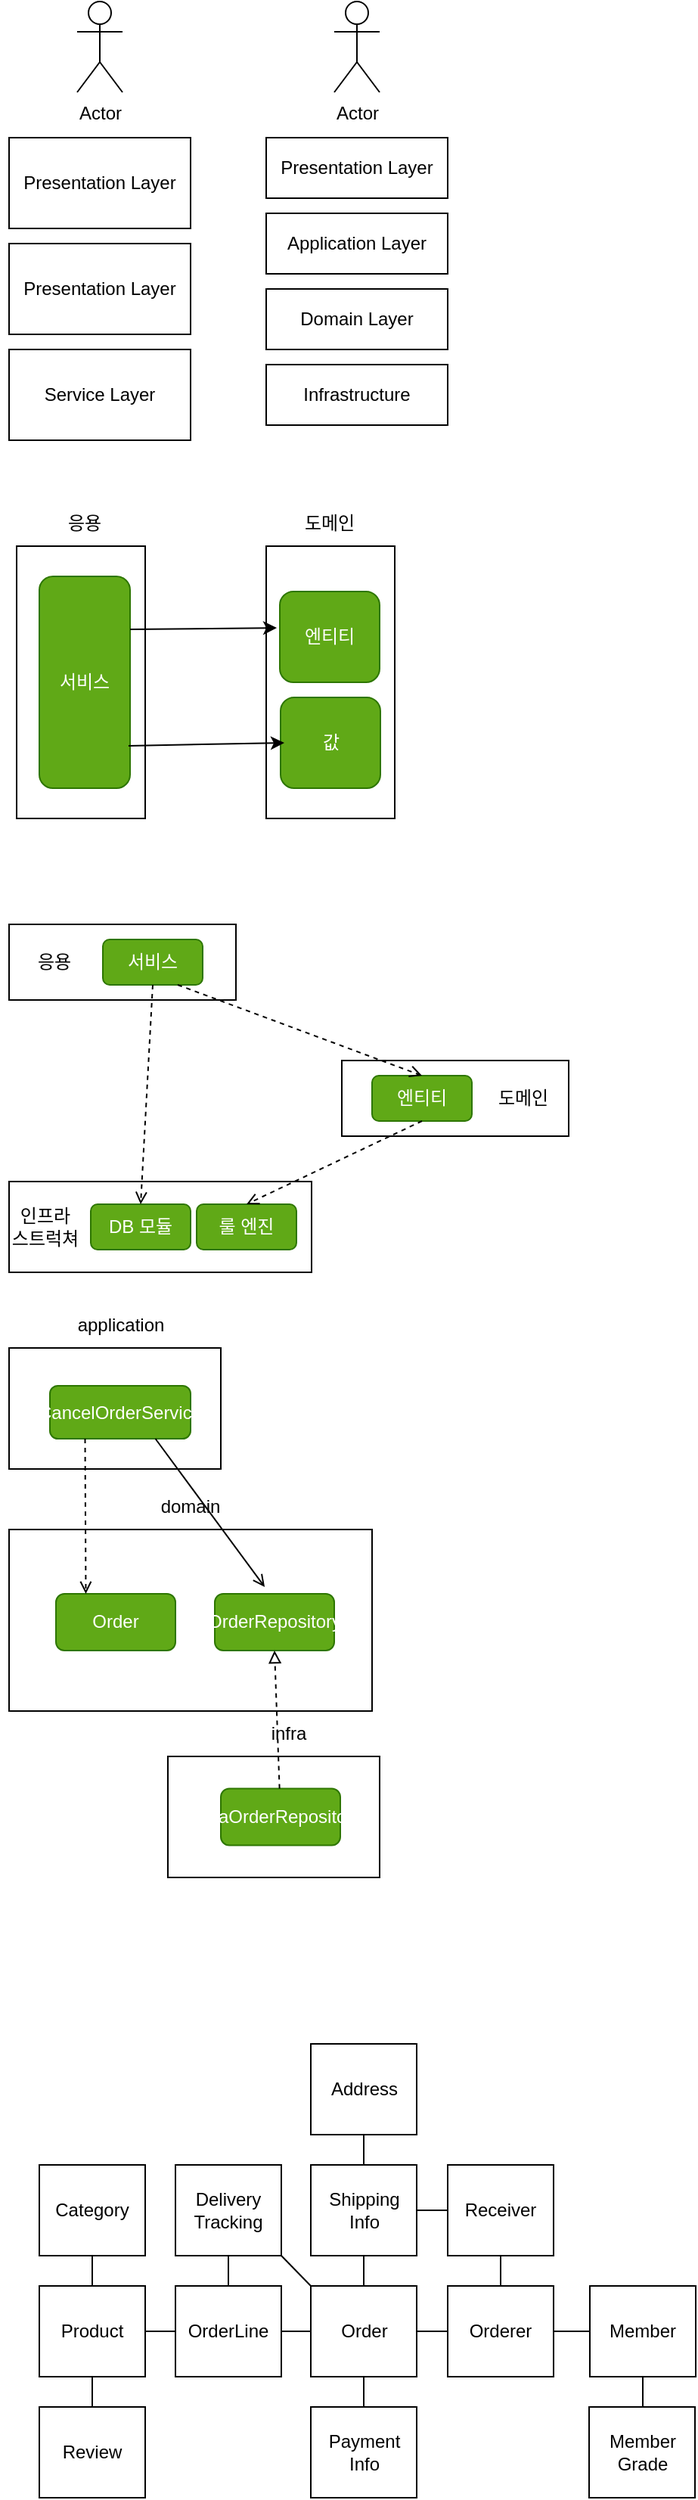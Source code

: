 <mxfile version="21.3.5" type="github">
  <diagram name="페이지-1" id="Y4-RYcunbu9aRbEV_naR">
    <mxGraphModel dx="748" dy="693" grid="1" gridSize="10" guides="1" tooltips="1" connect="1" arrows="1" fold="1" page="1" pageScale="1" pageWidth="827" pageHeight="1169" math="0" shadow="0">
      <root>
        <mxCell id="0" />
        <mxCell id="1" parent="0" />
        <mxCell id="QpR7jnTuusSYjtvRaTHo-1" value="Presentation Layer" style="rounded=0;whiteSpace=wrap;html=1;" parent="1" vertex="1">
          <mxGeometry x="50" y="130" width="120" height="60" as="geometry" />
        </mxCell>
        <mxCell id="QpR7jnTuusSYjtvRaTHo-2" value="Presentation Layer" style="rounded=0;whiteSpace=wrap;html=1;" parent="1" vertex="1">
          <mxGeometry x="50" y="200" width="120" height="60" as="geometry" />
        </mxCell>
        <mxCell id="QpR7jnTuusSYjtvRaTHo-3" value="Service Layer" style="rounded=0;whiteSpace=wrap;html=1;" parent="1" vertex="1">
          <mxGeometry x="50" y="270" width="120" height="60" as="geometry" />
        </mxCell>
        <mxCell id="QpR7jnTuusSYjtvRaTHo-5" value="Actor" style="shape=umlActor;verticalLabelPosition=bottom;verticalAlign=top;html=1;outlineConnect=0;" parent="1" vertex="1">
          <mxGeometry x="95" y="40" width="30" height="60" as="geometry" />
        </mxCell>
        <mxCell id="QpR7jnTuusSYjtvRaTHo-8" value="Presentation Layer" style="rounded=0;whiteSpace=wrap;html=1;" parent="1" vertex="1">
          <mxGeometry x="220" y="130" width="120" height="40" as="geometry" />
        </mxCell>
        <mxCell id="QpR7jnTuusSYjtvRaTHo-9" value="Application Layer" style="rounded=0;whiteSpace=wrap;html=1;" parent="1" vertex="1">
          <mxGeometry x="220" y="180" width="120" height="40" as="geometry" />
        </mxCell>
        <mxCell id="QpR7jnTuusSYjtvRaTHo-10" value="Domain Layer" style="rounded=0;whiteSpace=wrap;html=1;" parent="1" vertex="1">
          <mxGeometry x="220" y="230" width="120" height="40" as="geometry" />
        </mxCell>
        <mxCell id="QpR7jnTuusSYjtvRaTHo-12" value="Actor" style="shape=umlActor;verticalLabelPosition=bottom;verticalAlign=top;html=1;outlineConnect=0;" parent="1" vertex="1">
          <mxGeometry x="265" y="40" width="30" height="60" as="geometry" />
        </mxCell>
        <mxCell id="QpR7jnTuusSYjtvRaTHo-13" value="Infrastructure" style="rounded=0;whiteSpace=wrap;html=1;" parent="1" vertex="1">
          <mxGeometry x="220" y="280" width="120" height="40" as="geometry" />
        </mxCell>
        <mxCell id="_smx-A8lJI-glC0TWi5C-1" value="" style="rounded=0;whiteSpace=wrap;html=1;" vertex="1" parent="1">
          <mxGeometry x="55" y="400" width="85" height="180" as="geometry" />
        </mxCell>
        <mxCell id="_smx-A8lJI-glC0TWi5C-2" value="" style="rounded=0;whiteSpace=wrap;html=1;" vertex="1" parent="1">
          <mxGeometry x="220" y="400" width="85" height="180" as="geometry" />
        </mxCell>
        <mxCell id="_smx-A8lJI-glC0TWi5C-3" value="서비스" style="rounded=1;whiteSpace=wrap;html=1;fillColor=#60a917;fontColor=#ffffff;strokeColor=#2D7600;" vertex="1" parent="1">
          <mxGeometry x="70" y="420" width="60" height="140" as="geometry" />
        </mxCell>
        <mxCell id="_smx-A8lJI-glC0TWi5C-4" value="엔티티" style="rounded=1;whiteSpace=wrap;html=1;fillColor=#60a917;fontColor=#ffffff;strokeColor=#2D7600;" vertex="1" parent="1">
          <mxGeometry x="229" y="430" width="66" height="60" as="geometry" />
        </mxCell>
        <mxCell id="_smx-A8lJI-glC0TWi5C-5" value="값" style="rounded=1;whiteSpace=wrap;html=1;fillColor=#60a917;fontColor=#ffffff;strokeColor=#2D7600;" vertex="1" parent="1">
          <mxGeometry x="229.5" y="500" width="66" height="60" as="geometry" />
        </mxCell>
        <mxCell id="_smx-A8lJI-glC0TWi5C-6" value="응용" style="text;html=1;strokeColor=none;fillColor=none;align=center;verticalAlign=middle;whiteSpace=wrap;rounded=0;" vertex="1" parent="1">
          <mxGeometry x="70" y="370" width="60" height="30" as="geometry" />
        </mxCell>
        <mxCell id="_smx-A8lJI-glC0TWi5C-7" value="도메인" style="text;html=1;strokeColor=none;fillColor=none;align=center;verticalAlign=middle;whiteSpace=wrap;rounded=0;" vertex="1" parent="1">
          <mxGeometry x="232" y="370" width="60" height="30" as="geometry" />
        </mxCell>
        <mxCell id="_smx-A8lJI-glC0TWi5C-8" value="" style="endArrow=classic;html=1;rounded=0;exitX=1;exitY=0.25;exitDx=0;exitDy=0;entryX=-0.03;entryY=0.4;entryDx=0;entryDy=0;entryPerimeter=0;" edge="1" parent="1" source="_smx-A8lJI-glC0TWi5C-3" target="_smx-A8lJI-glC0TWi5C-4">
          <mxGeometry width="50" height="50" relative="1" as="geometry">
            <mxPoint x="360" y="420" as="sourcePoint" />
            <mxPoint x="410" y="370" as="targetPoint" />
          </mxGeometry>
        </mxCell>
        <mxCell id="_smx-A8lJI-glC0TWi5C-9" value="" style="endArrow=classic;html=1;rounded=0;exitX=0.983;exitY=0.8;exitDx=0;exitDy=0;entryX=-0.03;entryY=0.4;entryDx=0;entryDy=0;entryPerimeter=0;exitPerimeter=0;" edge="1" parent="1" source="_smx-A8lJI-glC0TWi5C-3">
          <mxGeometry width="50" height="50" relative="1" as="geometry">
            <mxPoint x="135" y="531" as="sourcePoint" />
            <mxPoint x="232" y="530" as="targetPoint" />
          </mxGeometry>
        </mxCell>
        <mxCell id="_smx-A8lJI-glC0TWi5C-10" value="" style="rounded=0;whiteSpace=wrap;html=1;" vertex="1" parent="1">
          <mxGeometry x="50" y="650" width="150" height="50" as="geometry" />
        </mxCell>
        <mxCell id="_smx-A8lJI-glC0TWi5C-11" value="" style="rounded=0;whiteSpace=wrap;html=1;" vertex="1" parent="1">
          <mxGeometry x="270" y="740" width="150" height="50" as="geometry" />
        </mxCell>
        <mxCell id="_smx-A8lJI-glC0TWi5C-12" value="" style="rounded=0;whiteSpace=wrap;html=1;" vertex="1" parent="1">
          <mxGeometry x="50" y="820" width="200" height="60" as="geometry" />
        </mxCell>
        <mxCell id="_smx-A8lJI-glC0TWi5C-13" value="서비스" style="rounded=1;whiteSpace=wrap;html=1;fillColor=#60a917;fontColor=#ffffff;strokeColor=#2D7600;" vertex="1" parent="1">
          <mxGeometry x="112" y="660" width="66" height="30" as="geometry" />
        </mxCell>
        <mxCell id="_smx-A8lJI-glC0TWi5C-14" value="엔티티" style="rounded=1;whiteSpace=wrap;html=1;fillColor=#60a917;fontColor=#ffffff;strokeColor=#2D7600;" vertex="1" parent="1">
          <mxGeometry x="290" y="750" width="66" height="30" as="geometry" />
        </mxCell>
        <mxCell id="_smx-A8lJI-glC0TWi5C-15" value="DB 모듈" style="rounded=1;whiteSpace=wrap;html=1;fillColor=#60a917;fontColor=#ffffff;strokeColor=#2D7600;" vertex="1" parent="1">
          <mxGeometry x="104" y="835" width="66" height="30" as="geometry" />
        </mxCell>
        <mxCell id="_smx-A8lJI-glC0TWi5C-16" value="룰 엔진" style="rounded=1;whiteSpace=wrap;html=1;fillColor=#60a917;fontColor=#ffffff;strokeColor=#2D7600;" vertex="1" parent="1">
          <mxGeometry x="174" y="835" width="66" height="30" as="geometry" />
        </mxCell>
        <mxCell id="_smx-A8lJI-glC0TWi5C-17" value="응용" style="text;html=1;strokeColor=none;fillColor=none;align=center;verticalAlign=middle;whiteSpace=wrap;rounded=0;" vertex="1" parent="1">
          <mxGeometry x="50" y="660" width="60" height="30" as="geometry" />
        </mxCell>
        <mxCell id="_smx-A8lJI-glC0TWi5C-18" value="도메인" style="text;html=1;strokeColor=none;fillColor=none;align=center;verticalAlign=middle;whiteSpace=wrap;rounded=0;" vertex="1" parent="1">
          <mxGeometry x="360" y="750" width="60" height="30" as="geometry" />
        </mxCell>
        <mxCell id="_smx-A8lJI-glC0TWi5C-19" value="인프라&lt;br&gt;스트럭쳐" style="text;html=1;strokeColor=none;fillColor=none;align=center;verticalAlign=middle;whiteSpace=wrap;rounded=0;" vertex="1" parent="1">
          <mxGeometry x="44" y="835" width="60" height="30" as="geometry" />
        </mxCell>
        <mxCell id="_smx-A8lJI-glC0TWi5C-20" value="" style="endArrow=open;html=1;rounded=0;entryX=0.5;entryY=0;entryDx=0;entryDy=0;exitX=0.5;exitY=1;exitDx=0;exitDy=0;dashed=1;endFill=0;" edge="1" parent="1" source="_smx-A8lJI-glC0TWi5C-13" target="_smx-A8lJI-glC0TWi5C-15">
          <mxGeometry width="50" height="50" relative="1" as="geometry">
            <mxPoint x="360" y="670" as="sourcePoint" />
            <mxPoint x="410" y="620" as="targetPoint" />
          </mxGeometry>
        </mxCell>
        <mxCell id="_smx-A8lJI-glC0TWi5C-21" value="" style="endArrow=open;html=1;rounded=0;entryX=0.5;entryY=0;entryDx=0;entryDy=0;exitX=0.75;exitY=1;exitDx=0;exitDy=0;dashed=1;endFill=0;" edge="1" parent="1" source="_smx-A8lJI-glC0TWi5C-13" target="_smx-A8lJI-glC0TWi5C-14">
          <mxGeometry width="50" height="50" relative="1" as="geometry">
            <mxPoint x="155" y="700" as="sourcePoint" />
            <mxPoint x="147" y="845" as="targetPoint" />
          </mxGeometry>
        </mxCell>
        <mxCell id="_smx-A8lJI-glC0TWi5C-22" value="" style="endArrow=open;html=1;rounded=0;entryX=0.5;entryY=0;entryDx=0;entryDy=0;exitX=0.5;exitY=1;exitDx=0;exitDy=0;dashed=1;endFill=0;" edge="1" parent="1" source="_smx-A8lJI-glC0TWi5C-14" target="_smx-A8lJI-glC0TWi5C-16">
          <mxGeometry width="50" height="50" relative="1" as="geometry">
            <mxPoint x="172" y="700" as="sourcePoint" />
            <mxPoint x="333" y="760" as="targetPoint" />
          </mxGeometry>
        </mxCell>
        <mxCell id="_smx-A8lJI-glC0TWi5C-23" value="" style="rounded=0;whiteSpace=wrap;html=1;" vertex="1" parent="1">
          <mxGeometry x="50" y="930" width="140" height="80" as="geometry" />
        </mxCell>
        <mxCell id="_smx-A8lJI-glC0TWi5C-24" value="" style="rounded=0;whiteSpace=wrap;html=1;" vertex="1" parent="1">
          <mxGeometry x="50" y="1050" width="240" height="120" as="geometry" />
        </mxCell>
        <mxCell id="_smx-A8lJI-glC0TWi5C-25" value="" style="rounded=0;whiteSpace=wrap;html=1;" vertex="1" parent="1">
          <mxGeometry x="155" y="1200" width="140" height="80" as="geometry" />
        </mxCell>
        <mxCell id="_smx-A8lJI-glC0TWi5C-26" value="CancelOrderService" style="rounded=1;whiteSpace=wrap;html=1;fillColor=#60a917;fontColor=#ffffff;strokeColor=#2D7600;" vertex="1" parent="1">
          <mxGeometry x="77" y="955" width="93" height="35" as="geometry" />
        </mxCell>
        <mxCell id="_smx-A8lJI-glC0TWi5C-27" value="Order" style="rounded=1;whiteSpace=wrap;html=1;fillColor=#60a917;fontColor=#ffffff;strokeColor=#2D7600;" vertex="1" parent="1">
          <mxGeometry x="81" y="1092.5" width="79" height="37.5" as="geometry" />
        </mxCell>
        <mxCell id="_smx-A8lJI-glC0TWi5C-28" value="OrderRepository" style="rounded=1;whiteSpace=wrap;html=1;fillColor=#60a917;fontColor=#ffffff;strokeColor=#2D7600;" vertex="1" parent="1">
          <mxGeometry x="186" y="1092.5" width="79" height="37.5" as="geometry" />
        </mxCell>
        <mxCell id="_smx-A8lJI-glC0TWi5C-29" value="JpaOrderRepository" style="rounded=1;whiteSpace=wrap;html=1;fillColor=#60a917;fontColor=#ffffff;strokeColor=#2D7600;" vertex="1" parent="1">
          <mxGeometry x="190" y="1221.25" width="79" height="37.5" as="geometry" />
        </mxCell>
        <mxCell id="_smx-A8lJI-glC0TWi5C-30" value="application" style="text;html=1;strokeColor=none;fillColor=none;align=center;verticalAlign=middle;whiteSpace=wrap;rounded=0;" vertex="1" parent="1">
          <mxGeometry x="93.5" y="900" width="60" height="30" as="geometry" />
        </mxCell>
        <mxCell id="_smx-A8lJI-glC0TWi5C-31" value="domain" style="text;html=1;strokeColor=none;fillColor=none;align=center;verticalAlign=middle;whiteSpace=wrap;rounded=0;" vertex="1" parent="1">
          <mxGeometry x="140" y="1020" width="60" height="30" as="geometry" />
        </mxCell>
        <mxCell id="_smx-A8lJI-glC0TWi5C-32" value="infra" style="text;html=1;strokeColor=none;fillColor=none;align=center;verticalAlign=middle;whiteSpace=wrap;rounded=0;" vertex="1" parent="1">
          <mxGeometry x="205" y="1170" width="60" height="30" as="geometry" />
        </mxCell>
        <mxCell id="_smx-A8lJI-glC0TWi5C-33" value="" style="endArrow=open;html=1;rounded=0;entryX=0.25;entryY=0;entryDx=0;entryDy=0;exitX=0.25;exitY=1;exitDx=0;exitDy=0;dashed=1;endFill=0;" edge="1" parent="1" source="_smx-A8lJI-glC0TWi5C-26" target="_smx-A8lJI-glC0TWi5C-27">
          <mxGeometry width="50" height="50" relative="1" as="geometry">
            <mxPoint x="420" y="1025" as="sourcePoint" />
            <mxPoint x="412" y="1170" as="targetPoint" />
          </mxGeometry>
        </mxCell>
        <mxCell id="_smx-A8lJI-glC0TWi5C-34" value="" style="endArrow=open;html=1;rounded=0;entryX=0.418;entryY=-0.12;entryDx=0;entryDy=0;exitX=0.75;exitY=1;exitDx=0;exitDy=0;entryPerimeter=0;endFill=0;" edge="1" parent="1" source="_smx-A8lJI-glC0TWi5C-26" target="_smx-A8lJI-glC0TWi5C-28">
          <mxGeometry width="50" height="50" relative="1" as="geometry">
            <mxPoint x="110" y="1000" as="sourcePoint" />
            <mxPoint x="111" y="1103" as="targetPoint" />
          </mxGeometry>
        </mxCell>
        <mxCell id="_smx-A8lJI-glC0TWi5C-35" value="" style="endArrow=block;html=1;rounded=0;endFill=0;entryX=0.5;entryY=1;entryDx=0;entryDy=0;dashed=1;" edge="1" parent="1" source="_smx-A8lJI-glC0TWi5C-29" target="_smx-A8lJI-glC0TWi5C-28">
          <mxGeometry width="50" height="50" relative="1" as="geometry">
            <mxPoint x="157" y="1000" as="sourcePoint" />
            <mxPoint x="360" y="1140" as="targetPoint" />
          </mxGeometry>
        </mxCell>
        <mxCell id="_smx-A8lJI-glC0TWi5C-52" style="edgeStyle=orthogonalEdgeStyle;rounded=0;orthogonalLoop=1;jettySize=auto;html=1;endArrow=none;endFill=0;" edge="1" parent="1" source="_smx-A8lJI-glC0TWi5C-36" target="_smx-A8lJI-glC0TWi5C-37">
          <mxGeometry relative="1" as="geometry" />
        </mxCell>
        <mxCell id="_smx-A8lJI-glC0TWi5C-36" value="Category" style="rounded=0;whiteSpace=wrap;html=1;" vertex="1" parent="1">
          <mxGeometry x="70" y="1470" width="70" height="60" as="geometry" />
        </mxCell>
        <mxCell id="_smx-A8lJI-glC0TWi5C-53" style="edgeStyle=orthogonalEdgeStyle;rounded=0;orthogonalLoop=1;jettySize=auto;html=1;endArrow=none;endFill=0;" edge="1" parent="1" source="_smx-A8lJI-glC0TWi5C-37" target="_smx-A8lJI-glC0TWi5C-38">
          <mxGeometry relative="1" as="geometry" />
        </mxCell>
        <mxCell id="_smx-A8lJI-glC0TWi5C-63" style="edgeStyle=orthogonalEdgeStyle;rounded=0;orthogonalLoop=1;jettySize=auto;html=1;endArrow=none;endFill=0;" edge="1" parent="1" source="_smx-A8lJI-glC0TWi5C-37" target="_smx-A8lJI-glC0TWi5C-40">
          <mxGeometry relative="1" as="geometry" />
        </mxCell>
        <mxCell id="_smx-A8lJI-glC0TWi5C-37" value="Product" style="rounded=0;whiteSpace=wrap;html=1;" vertex="1" parent="1">
          <mxGeometry x="70" y="1550" width="70" height="60" as="geometry" />
        </mxCell>
        <mxCell id="_smx-A8lJI-glC0TWi5C-38" value="Review" style="rounded=0;whiteSpace=wrap;html=1;" vertex="1" parent="1">
          <mxGeometry x="70" y="1630" width="70" height="60" as="geometry" />
        </mxCell>
        <mxCell id="_smx-A8lJI-glC0TWi5C-64" style="edgeStyle=orthogonalEdgeStyle;rounded=0;orthogonalLoop=1;jettySize=auto;html=1;endArrow=none;endFill=0;" edge="1" parent="1" source="_smx-A8lJI-glC0TWi5C-40" target="_smx-A8lJI-glC0TWi5C-43">
          <mxGeometry relative="1" as="geometry" />
        </mxCell>
        <mxCell id="_smx-A8lJI-glC0TWi5C-40" value="OrderLine" style="rounded=0;whiteSpace=wrap;html=1;" vertex="1" parent="1">
          <mxGeometry x="160" y="1550" width="70" height="60" as="geometry" />
        </mxCell>
        <mxCell id="_smx-A8lJI-glC0TWi5C-60" style="edgeStyle=orthogonalEdgeStyle;rounded=0;orthogonalLoop=1;jettySize=auto;html=1;endArrow=none;endFill=0;" edge="1" parent="1" source="_smx-A8lJI-glC0TWi5C-41" target="_smx-A8lJI-glC0TWi5C-40">
          <mxGeometry relative="1" as="geometry" />
        </mxCell>
        <mxCell id="_smx-A8lJI-glC0TWi5C-61" style="rounded=0;orthogonalLoop=1;jettySize=auto;html=1;entryX=0;entryY=0;entryDx=0;entryDy=0;exitX=1;exitY=1;exitDx=0;exitDy=0;endArrow=none;endFill=0;" edge="1" parent="1" source="_smx-A8lJI-glC0TWi5C-41" target="_smx-A8lJI-glC0TWi5C-43">
          <mxGeometry relative="1" as="geometry" />
        </mxCell>
        <mxCell id="_smx-A8lJI-glC0TWi5C-41" value="Delivery&lt;br&gt;Tracking" style="rounded=0;whiteSpace=wrap;html=1;" vertex="1" parent="1">
          <mxGeometry x="160" y="1470" width="70" height="60" as="geometry" />
        </mxCell>
        <mxCell id="_smx-A8lJI-glC0TWi5C-57" style="edgeStyle=orthogonalEdgeStyle;rounded=0;orthogonalLoop=1;jettySize=auto;html=1;entryX=0;entryY=0.5;entryDx=0;entryDy=0;endArrow=none;endFill=0;" edge="1" parent="1" source="_smx-A8lJI-glC0TWi5C-42" target="_smx-A8lJI-glC0TWi5C-46">
          <mxGeometry relative="1" as="geometry" />
        </mxCell>
        <mxCell id="_smx-A8lJI-glC0TWi5C-58" style="edgeStyle=orthogonalEdgeStyle;rounded=0;orthogonalLoop=1;jettySize=auto;html=1;entryX=0.5;entryY=0;entryDx=0;entryDy=0;endArrow=none;endFill=0;" edge="1" parent="1" source="_smx-A8lJI-glC0TWi5C-42" target="_smx-A8lJI-glC0TWi5C-43">
          <mxGeometry relative="1" as="geometry" />
        </mxCell>
        <mxCell id="_smx-A8lJI-glC0TWi5C-42" value="Shipping&lt;br&gt;Info" style="rounded=0;whiteSpace=wrap;html=1;" vertex="1" parent="1">
          <mxGeometry x="249.5" y="1470" width="70" height="60" as="geometry" />
        </mxCell>
        <mxCell id="_smx-A8lJI-glC0TWi5C-54" style="edgeStyle=orthogonalEdgeStyle;rounded=0;orthogonalLoop=1;jettySize=auto;html=1;endArrow=none;endFill=0;" edge="1" parent="1" source="_smx-A8lJI-glC0TWi5C-43" target="_smx-A8lJI-glC0TWi5C-44">
          <mxGeometry relative="1" as="geometry" />
        </mxCell>
        <mxCell id="_smx-A8lJI-glC0TWi5C-55" style="edgeStyle=orthogonalEdgeStyle;rounded=0;orthogonalLoop=1;jettySize=auto;html=1;entryX=0;entryY=0.5;entryDx=0;entryDy=0;endArrow=none;endFill=0;" edge="1" parent="1" source="_smx-A8lJI-glC0TWi5C-43" target="_smx-A8lJI-glC0TWi5C-47">
          <mxGeometry relative="1" as="geometry" />
        </mxCell>
        <mxCell id="_smx-A8lJI-glC0TWi5C-43" value="Order" style="rounded=0;whiteSpace=wrap;html=1;" vertex="1" parent="1">
          <mxGeometry x="249.5" y="1550" width="70" height="60" as="geometry" />
        </mxCell>
        <mxCell id="_smx-A8lJI-glC0TWi5C-44" value="Payment&lt;br&gt;Info" style="rounded=0;whiteSpace=wrap;html=1;" vertex="1" parent="1">
          <mxGeometry x="249.5" y="1630" width="70" height="60" as="geometry" />
        </mxCell>
        <mxCell id="_smx-A8lJI-glC0TWi5C-59" style="edgeStyle=orthogonalEdgeStyle;rounded=0;orthogonalLoop=1;jettySize=auto;html=1;entryX=0.5;entryY=0;entryDx=0;entryDy=0;endArrow=none;endFill=0;" edge="1" parent="1" source="_smx-A8lJI-glC0TWi5C-45" target="_smx-A8lJI-glC0TWi5C-42">
          <mxGeometry relative="1" as="geometry" />
        </mxCell>
        <mxCell id="_smx-A8lJI-glC0TWi5C-45" value="Address" style="rounded=0;whiteSpace=wrap;html=1;" vertex="1" parent="1">
          <mxGeometry x="249.5" y="1390" width="70" height="60" as="geometry" />
        </mxCell>
        <mxCell id="_smx-A8lJI-glC0TWi5C-56" style="edgeStyle=orthogonalEdgeStyle;rounded=0;orthogonalLoop=1;jettySize=auto;html=1;entryX=0.5;entryY=0;entryDx=0;entryDy=0;endArrow=none;endFill=0;" edge="1" parent="1" source="_smx-A8lJI-glC0TWi5C-46" target="_smx-A8lJI-glC0TWi5C-47">
          <mxGeometry relative="1" as="geometry" />
        </mxCell>
        <mxCell id="_smx-A8lJI-glC0TWi5C-46" value="Receiver" style="rounded=0;whiteSpace=wrap;html=1;" vertex="1" parent="1">
          <mxGeometry x="340" y="1470" width="70" height="60" as="geometry" />
        </mxCell>
        <mxCell id="_smx-A8lJI-glC0TWi5C-65" style="edgeStyle=orthogonalEdgeStyle;rounded=0;orthogonalLoop=1;jettySize=auto;html=1;entryX=0;entryY=0.5;entryDx=0;entryDy=0;endArrow=none;endFill=0;" edge="1" parent="1" source="_smx-A8lJI-glC0TWi5C-47" target="_smx-A8lJI-glC0TWi5C-48">
          <mxGeometry relative="1" as="geometry" />
        </mxCell>
        <mxCell id="_smx-A8lJI-glC0TWi5C-47" value="Orderer" style="rounded=0;whiteSpace=wrap;html=1;" vertex="1" parent="1">
          <mxGeometry x="340" y="1550" width="70" height="60" as="geometry" />
        </mxCell>
        <mxCell id="_smx-A8lJI-glC0TWi5C-66" style="edgeStyle=orthogonalEdgeStyle;rounded=0;orthogonalLoop=1;jettySize=auto;html=1;entryX=0.5;entryY=0;entryDx=0;entryDy=0;endArrow=none;endFill=0;" edge="1" parent="1" source="_smx-A8lJI-glC0TWi5C-48" target="_smx-A8lJI-glC0TWi5C-49">
          <mxGeometry relative="1" as="geometry" />
        </mxCell>
        <mxCell id="_smx-A8lJI-glC0TWi5C-48" value="Member" style="rounded=0;whiteSpace=wrap;html=1;" vertex="1" parent="1">
          <mxGeometry x="434" y="1550" width="70" height="60" as="geometry" />
        </mxCell>
        <mxCell id="_smx-A8lJI-glC0TWi5C-49" value="Member&lt;br&gt;Grade" style="rounded=0;whiteSpace=wrap;html=1;" vertex="1" parent="1">
          <mxGeometry x="433.5" y="1630" width="70" height="60" as="geometry" />
        </mxCell>
      </root>
    </mxGraphModel>
  </diagram>
</mxfile>
